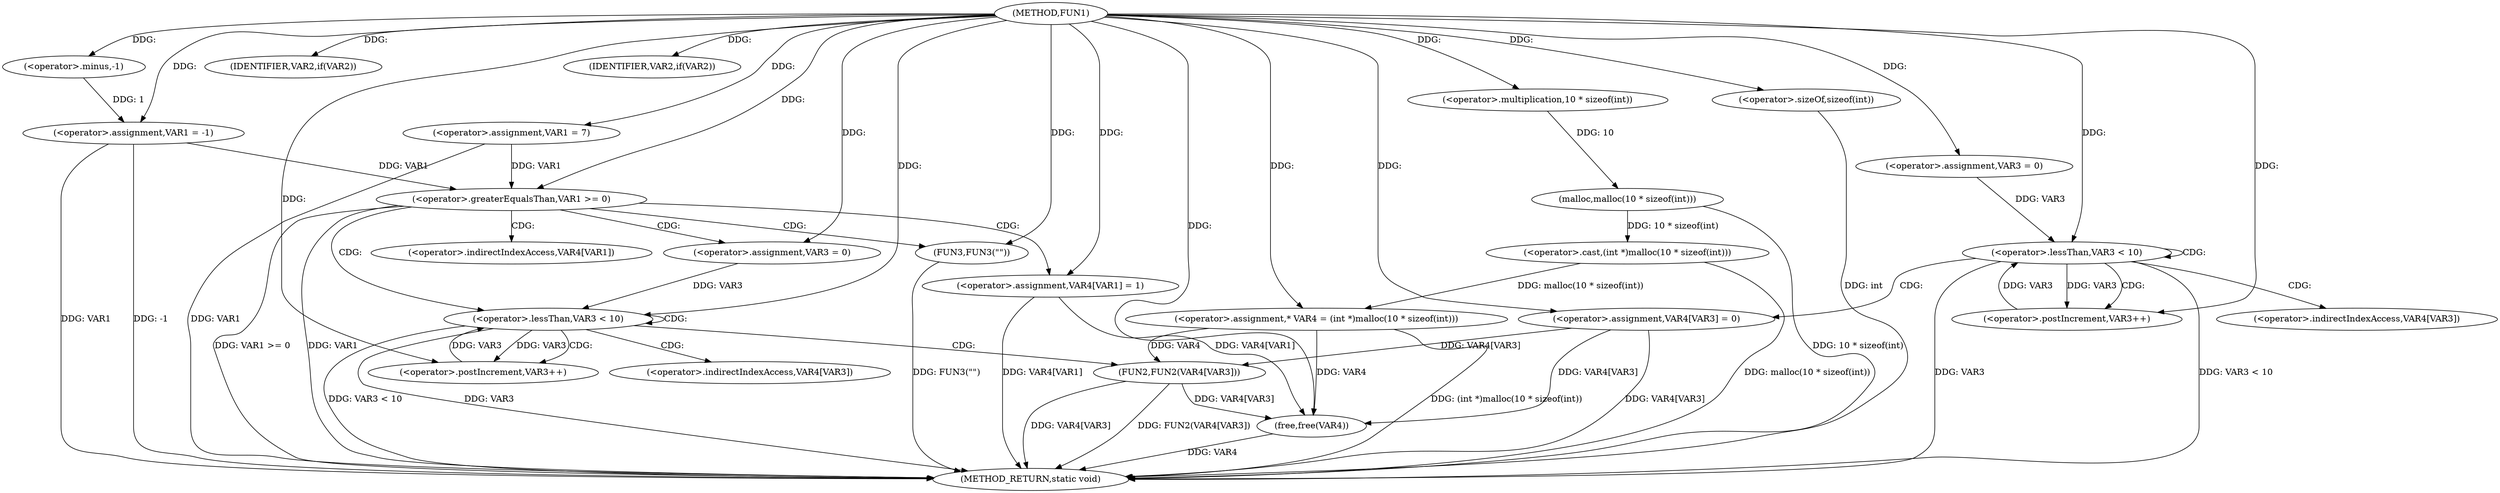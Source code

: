 digraph FUN1 {  
"1000100" [label = "(METHOD,FUN1)" ]
"1000173" [label = "(METHOD_RETURN,static void)" ]
"1000103" [label = "(<operator>.assignment,VAR1 = -1)" ]
"1000105" [label = "(<operator>.minus,-1)" ]
"1000108" [label = "(IDENTIFIER,VAR2,if(VAR2))" ]
"1000110" [label = "(<operator>.assignment,VAR1 = 7)" ]
"1000114" [label = "(IDENTIFIER,VAR2,if(VAR2))" ]
"1000119" [label = "(<operator>.assignment,* VAR4 = (int *)malloc(10 * sizeof(int)))" ]
"1000121" [label = "(<operator>.cast,(int *)malloc(10 * sizeof(int)))" ]
"1000123" [label = "(malloc,malloc(10 * sizeof(int)))" ]
"1000124" [label = "(<operator>.multiplication,10 * sizeof(int))" ]
"1000126" [label = "(<operator>.sizeOf,sizeof(int))" ]
"1000129" [label = "(<operator>.assignment,VAR3 = 0)" ]
"1000132" [label = "(<operator>.lessThan,VAR3 < 10)" ]
"1000135" [label = "(<operator>.postIncrement,VAR3++)" ]
"1000138" [label = "(<operator>.assignment,VAR4[VAR3] = 0)" ]
"1000144" [label = "(<operator>.greaterEqualsThan,VAR1 >= 0)" ]
"1000148" [label = "(<operator>.assignment,VAR4[VAR1] = 1)" ]
"1000154" [label = "(<operator>.assignment,VAR3 = 0)" ]
"1000157" [label = "(<operator>.lessThan,VAR3 < 10)" ]
"1000160" [label = "(<operator>.postIncrement,VAR3++)" ]
"1000163" [label = "(FUN2,FUN2(VAR4[VAR3]))" ]
"1000169" [label = "(FUN3,FUN3(\"\"))" ]
"1000171" [label = "(free,free(VAR4))" ]
"1000139" [label = "(<operator>.indirectIndexAccess,VAR4[VAR3])" ]
"1000149" [label = "(<operator>.indirectIndexAccess,VAR4[VAR1])" ]
"1000164" [label = "(<operator>.indirectIndexAccess,VAR4[VAR3])" ]
  "1000171" -> "1000173"  [ label = "DDG: VAR4"] 
  "1000169" -> "1000173"  [ label = "DDG: FUN3(\"\")"] 
  "1000157" -> "1000173"  [ label = "DDG: VAR3 < 10"] 
  "1000103" -> "1000173"  [ label = "DDG: VAR1"] 
  "1000103" -> "1000173"  [ label = "DDG: -1"] 
  "1000119" -> "1000173"  [ label = "DDG: (int *)malloc(10 * sizeof(int))"] 
  "1000126" -> "1000173"  [ label = "DDG: int"] 
  "1000132" -> "1000173"  [ label = "DDG: VAR3"] 
  "1000163" -> "1000173"  [ label = "DDG: FUN2(VAR4[VAR3])"] 
  "1000110" -> "1000173"  [ label = "DDG: VAR1"] 
  "1000123" -> "1000173"  [ label = "DDG: 10 * sizeof(int)"] 
  "1000163" -> "1000173"  [ label = "DDG: VAR4[VAR3]"] 
  "1000121" -> "1000173"  [ label = "DDG: malloc(10 * sizeof(int))"] 
  "1000132" -> "1000173"  [ label = "DDG: VAR3 < 10"] 
  "1000138" -> "1000173"  [ label = "DDG: VAR4[VAR3]"] 
  "1000144" -> "1000173"  [ label = "DDG: VAR1 >= 0"] 
  "1000157" -> "1000173"  [ label = "DDG: VAR3"] 
  "1000148" -> "1000173"  [ label = "DDG: VAR4[VAR1]"] 
  "1000144" -> "1000173"  [ label = "DDG: VAR1"] 
  "1000105" -> "1000103"  [ label = "DDG: 1"] 
  "1000100" -> "1000103"  [ label = "DDG: "] 
  "1000100" -> "1000105"  [ label = "DDG: "] 
  "1000100" -> "1000108"  [ label = "DDG: "] 
  "1000100" -> "1000110"  [ label = "DDG: "] 
  "1000100" -> "1000114"  [ label = "DDG: "] 
  "1000121" -> "1000119"  [ label = "DDG: malloc(10 * sizeof(int))"] 
  "1000100" -> "1000119"  [ label = "DDG: "] 
  "1000123" -> "1000121"  [ label = "DDG: 10 * sizeof(int)"] 
  "1000124" -> "1000123"  [ label = "DDG: 10"] 
  "1000100" -> "1000124"  [ label = "DDG: "] 
  "1000100" -> "1000126"  [ label = "DDG: "] 
  "1000100" -> "1000129"  [ label = "DDG: "] 
  "1000129" -> "1000132"  [ label = "DDG: VAR3"] 
  "1000135" -> "1000132"  [ label = "DDG: VAR3"] 
  "1000100" -> "1000132"  [ label = "DDG: "] 
  "1000132" -> "1000135"  [ label = "DDG: VAR3"] 
  "1000100" -> "1000135"  [ label = "DDG: "] 
  "1000100" -> "1000138"  [ label = "DDG: "] 
  "1000103" -> "1000144"  [ label = "DDG: VAR1"] 
  "1000110" -> "1000144"  [ label = "DDG: VAR1"] 
  "1000100" -> "1000144"  [ label = "DDG: "] 
  "1000100" -> "1000148"  [ label = "DDG: "] 
  "1000100" -> "1000154"  [ label = "DDG: "] 
  "1000154" -> "1000157"  [ label = "DDG: VAR3"] 
  "1000160" -> "1000157"  [ label = "DDG: VAR3"] 
  "1000100" -> "1000157"  [ label = "DDG: "] 
  "1000157" -> "1000160"  [ label = "DDG: VAR3"] 
  "1000100" -> "1000160"  [ label = "DDG: "] 
  "1000138" -> "1000163"  [ label = "DDG: VAR4[VAR3]"] 
  "1000119" -> "1000163"  [ label = "DDG: VAR4"] 
  "1000100" -> "1000169"  [ label = "DDG: "] 
  "1000163" -> "1000171"  [ label = "DDG: VAR4[VAR3]"] 
  "1000138" -> "1000171"  [ label = "DDG: VAR4[VAR3]"] 
  "1000148" -> "1000171"  [ label = "DDG: VAR4[VAR1]"] 
  "1000119" -> "1000171"  [ label = "DDG: VAR4"] 
  "1000100" -> "1000171"  [ label = "DDG: "] 
  "1000132" -> "1000139"  [ label = "CDG: "] 
  "1000132" -> "1000135"  [ label = "CDG: "] 
  "1000132" -> "1000132"  [ label = "CDG: "] 
  "1000132" -> "1000138"  [ label = "CDG: "] 
  "1000144" -> "1000148"  [ label = "CDG: "] 
  "1000144" -> "1000157"  [ label = "CDG: "] 
  "1000144" -> "1000149"  [ label = "CDG: "] 
  "1000144" -> "1000169"  [ label = "CDG: "] 
  "1000144" -> "1000154"  [ label = "CDG: "] 
  "1000157" -> "1000164"  [ label = "CDG: "] 
  "1000157" -> "1000157"  [ label = "CDG: "] 
  "1000157" -> "1000163"  [ label = "CDG: "] 
  "1000157" -> "1000160"  [ label = "CDG: "] 
}
